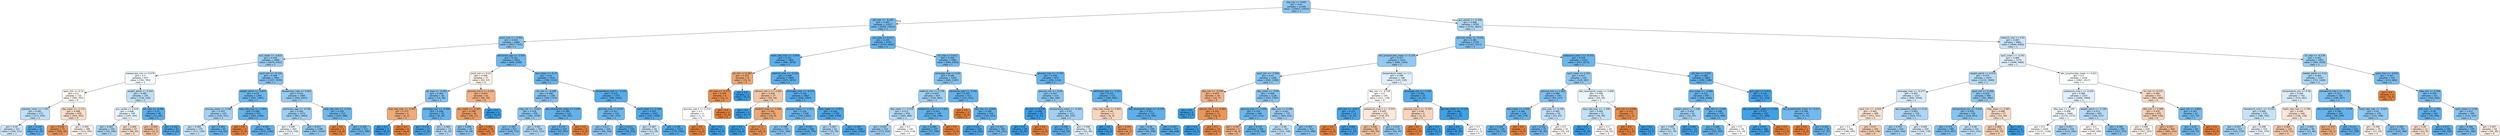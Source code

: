 digraph Tree {
node [shape=box, style="filled, rounded", color="black", fontname="helvetica"] ;
edge [fontname="helvetica"] ;
0 [label="sbp_min <= 0.047\ngini = 0.42\nsamples = 21186\nvalue = [10057, 23433]\nclass = 1", fillcolor="#8ec7f0"] ;
1 [label="ptt_max <= -0.249\ngini = 0.362\nsamples = 11477\nvalue = [4306, 13812]\nclass = 1", fillcolor="#77bced"] ;
0 -> 1 [labeldistance=2.5, labelangle=45, headlabel="True"] ;
2 [label="pco2_max <= -0.052\ngini = 0.403\nsamples = 6680\nvalue = [2927, 7531]\nclass = 1", fillcolor="#86c3ef"] ;
1 -> 2 ;
3 [label="bun_mean <= -0.615\ngini = 0.439\nsamples = 4068\nvalue = [2078, 4322]\nclass = 1", fillcolor="#98ccf2"] ;
2 -> 3 ;
4 [label="baseexcess_min <= 0.479\ngini = 0.5\nsamples = 977\nvalue = [741, 783]\nclass = 1", fillcolor="#f4fafe"] ;
3 -> 4 ;
5 [label="spo2_min <= 0.12\ngini = 0.5\nsamples = 732\nvalue = [585, 555]\nclass = 0", fillcolor="#fef9f5"] ;
4 -> 5 ;
6 [label="platelets_mean <= 1.765\ngini = 0.481\nsamples = 273\nvalue = [171, 254]\nclass = 1", fillcolor="#bedff7"] ;
5 -> 6 ;
7 [label="gini = 0.49\nsamples = 251\nvalue = [166, 221]\nclass = 1", fillcolor="#cee7f9"] ;
6 -> 7 ;
8 [label="gini = 0.229\nsamples = 22\nvalue = [5, 33]\nclass = 1", fillcolor="#57ace9"] ;
6 -> 8 ;
9 [label="sbp_mean <= -1.171\ngini = 0.488\nsamples = 459\nvalue = [414, 301]\nclass = 0", fillcolor="#f8ddc9"] ;
5 -> 9 ;
10 [label="gini = 0.238\nsamples = 71\nvalue = [100, 16]\nclass = 0", fillcolor="#e99559"] ;
9 -> 10 ;
11 [label="gini = 0.499\nsamples = 388\nvalue = [314, 285]\nclass = 0", fillcolor="#fdf3ed"] ;
9 -> 11 ;
12 [label="weight_admit <= 0.244\ngini = 0.482\nsamples = 245\nvalue = [156, 228]\nclass = 1", fillcolor="#c0e0f7"] ;
4 -> 12 ;
13 [label="gcs_verbal <= 0.618\ngini = 0.498\nsamples = 199\nvalue = [145, 164]\nclass = 1", fillcolor="#e8f4fc"] ;
12 -> 13 ;
14 [label="gini = 0.467\nsamples = 102\nvalue = [59, 100]\nclass = 1", fillcolor="#aed7f4"] ;
13 -> 14 ;
15 [label="gini = 0.489\nsamples = 97\nvalue = [86, 64]\nclass = 0", fillcolor="#f8dfcc"] ;
13 -> 15 ;
16 [label="inr_max <= -0.462\ngini = 0.25\nsamples = 46\nvalue = [11, 64]\nclass = 1", fillcolor="#5baee9"] ;
12 -> 16 ;
17 [label="gini = 0.444\nsamples = 4\nvalue = [4, 2]\nclass = 0", fillcolor="#f2c09c"] ;
16 -> 17 ;
18 [label="gini = 0.182\nsamples = 42\nvalue = [7, 62]\nclass = 1", fillcolor="#4fa8e8"] ;
16 -> 18 ;
19 [label="pco2_min <= -0.134\ngini = 0.398\nsamples = 3091\nvalue = [1337, 3539]\nclass = 1", fillcolor="#84c2ef"] ;
3 -> 19 ;
20 [label="weight_admit <= -0.837\ngini = 0.33\nsamples = 1206\nvalue = [391, 1487]\nclass = 1", fillcolor="#6db7ec"] ;
19 -> 20 ;
21 [label="glucose_mean <= 0.289\ngini = 0.455\nsamples = 235\nvalue = [130, 241]\nclass = 1", fillcolor="#a4d2f3"] ;
20 -> 21 ;
22 [label="gini = 0.485\nsamples = 170\nvalue = [111, 158]\nclass = 1", fillcolor="#c4e2f7"] ;
21 -> 22 ;
23 [label="gini = 0.303\nsamples = 65\nvalue = [19, 83]\nclass = 1", fillcolor="#66b3eb"] ;
21 -> 23 ;
24 [label="resp_rate_max <= -1.801\ngini = 0.286\nsamples = 971\nvalue = [261, 1246]\nclass = 1", fillcolor="#62b2ea"] ;
20 -> 24 ;
25 [label="gini = 0.0\nsamples = 3\nvalue = [7, 0]\nclass = 0", fillcolor="#e58139"] ;
24 -> 25 ;
26 [label="gini = 0.281\nsamples = 968\nvalue = [254, 1246]\nclass = 1", fillcolor="#61b1ea"] ;
24 -> 26 ;
27 [label="baseexcess_max <= 0.042\ngini = 0.432\nsamples = 1885\nvalue = [946, 2052]\nclass = 1", fillcolor="#94caf1"] ;
19 -> 27 ;
28 [label="admission_age <= -0.548\ngini = 0.446\nsamples = 1572\nvalue = [841, 1664]\nclass = 1", fillcolor="#9dcff2"] ;
27 -> 28 ;
29 [label="gini = 0.499\nsamples = 283\nvalue = [214, 230]\nclass = 1", fillcolor="#f1f8fd"] ;
28 -> 29 ;
30 [label="gini = 0.423\nsamples = 1289\nvalue = [627, 1434]\nclass = 1", fillcolor="#90c8f0"] ;
28 -> 30 ;
31 [label="resp_rate_min <= -2.712\ngini = 0.335\nsamples = 313\nvalue = [105, 388]\nclass = 1", fillcolor="#6fb8ec"] ;
27 -> 31 ;
32 [label="gini = 0.0\nsamples = 2\nvalue = [4, 0]\nclass = 0", fillcolor="#e58139"] ;
31 -> 32 ;
33 [label="gini = 0.328\nsamples = 311\nvalue = [101, 388]\nclass = 1", fillcolor="#6db7ec"] ;
31 -> 33 ;
34 [label="admission_age <= -2.035\ngini = 0.331\nsamples = 2612\nvalue = [849, 3209]\nclass = 1", fillcolor="#6db7ec"] ;
2 -> 34 ;
35 [label="pco2_min <= 0.12\ngini = 0.499\nsamples = 77\nvalue = [63, 57]\nclass = 0", fillcolor="#fdf3ec"] ;
34 -> 35 ;
36 [label="inr_max <= -0.462\ngini = 0.393\nsamples = 36\nvalue = [14, 38]\nclass = 1", fillcolor="#82c1ef"] ;
35 -> 36 ;
37 [label="resp_rate_max <= -0.597\ngini = 0.375\nsamples = 6\nvalue = [6, 2]\nclass = 0", fillcolor="#eeab7b"] ;
36 -> 37 ;
38 [label="gini = 0.0\nsamples = 1\nvalue = [0, 2]\nclass = 1", fillcolor="#399de5"] ;
37 -> 38 ;
39 [label="gini = 0.0\nsamples = 5\nvalue = [6, 0]\nclass = 0", fillcolor="#e58139"] ;
37 -> 39 ;
40 [label="aniongap_min <= -0.409\ngini = 0.298\nsamples = 30\nvalue = [8, 36]\nclass = 1", fillcolor="#65b3eb"] ;
36 -> 40 ;
41 [label="gini = 0.133\nsamples = 17\nvalue = [2, 26]\nclass = 1", fillcolor="#48a5e7"] ;
40 -> 41 ;
42 [label="gini = 0.469\nsamples = 13\nvalue = [6, 10]\nclass = 1", fillcolor="#b0d8f5"] ;
40 -> 42 ;
43 [label="glucose_min.2 <= 0.141\ngini = 0.403\nsamples = 41\nvalue = [49, 19]\nclass = 0", fillcolor="#efb286"] ;
35 -> 43 ;
44 [label="gcs_motor <= -0.307\ngini = 0.299\nsamples = 36\nvalue = [49, 11]\nclass = 0", fillcolor="#eb9d65"] ;
43 -> 44 ;
45 [label="gini = 0.408\nsamples = 10\nvalue = [4, 10]\nclass = 1", fillcolor="#88c4ef"] ;
44 -> 45 ;
46 [label="gini = 0.043\nsamples = 26\nvalue = [45, 1]\nclass = 0", fillcolor="#e6843d"] ;
44 -> 46 ;
47 [label="gini = 0.0\nsamples = 5\nvalue = [0, 8]\nclass = 1", fillcolor="#399de5"] ;
43 -> 47 ;
48 [label="bun_mean <= -0.37\ngini = 0.32\nsamples = 2535\nvalue = [786, 3152]\nclass = 1", fillcolor="#6ab5eb"] ;
34 -> 48 ;
49 [label="inr_min <= -0.099\ngini = 0.398\nsamples = 1180\nvalue = [498, 1319]\nclass = 1", fillcolor="#84c2ef"] ;
48 -> 49 ;
50 [label="mbp_min <= -0.003\ngini = 0.418\nsamples = 956\nvalue = [440, 1038]\nclass = 1", fillcolor="#8dc7f0"] ;
49 -> 50 ;
51 [label="gini = 0.383\nsamples = 627\nvalue = [249, 715]\nclass = 1", fillcolor="#7ebfee"] ;
50 -> 51 ;
52 [label="gini = 0.467\nsamples = 329\nvalue = [191, 323]\nclass = 1", fillcolor="#aed7f4"] ;
50 -> 52 ;
53 [label="abs_neutrophils_mean <= 3.235\ngini = 0.284\nsamples = 224\nvalue = [58, 281]\nclass = 1", fillcolor="#62b1ea"] ;
49 -> 53 ;
54 [label="gini = 0.274\nsamples = 222\nvalue = [55, 281]\nclass = 1", fillcolor="#60b0ea"] ;
53 -> 54 ;
55 [label="gini = 0.0\nsamples = 2\nvalue = [3, 0]\nclass = 0", fillcolor="#e58139"] ;
53 -> 55 ;
56 [label="temperature_max <= -0.542\ngini = 0.235\nsamples = 1355\nvalue = [288, 1833]\nclass = 1", fillcolor="#58ace9"] ;
48 -> 56 ;
57 [label="glucose_max <= 0.037\ngini = 0.327\nsamples = 314\nvalue = [97, 374]\nclass = 1", fillcolor="#6cb6ec"] ;
56 -> 57 ;
58 [label="gini = 0.412\nsamples = 164\nvalue = [69, 169]\nclass = 1", fillcolor="#8ac5f0"] ;
57 -> 58 ;
59 [label="gini = 0.211\nsamples = 150\nvalue = [28, 205]\nclass = 1", fillcolor="#54aae9"] ;
57 -> 59 ;
60 [label="spo2_mean <= -2.169\ngini = 0.205\nsamples = 1041\nvalue = [191, 1459]\nclass = 1", fillcolor="#53aae8"] ;
56 -> 60 ;
61 [label="gini = 0.487\nsamples = 18\nvalue = [13, 18]\nclass = 1", fillcolor="#c8e4f8"] ;
60 -> 61 ;
62 [label="gini = 0.196\nsamples = 1023\nvalue = [178, 1441]\nclass = 1", fillcolor="#51a9e8"] ;
60 -> 62 ;
63 [label="gcs_eyes <= 0.412\ngini = 0.295\nsamples = 4797\nvalue = [1379, 6281]\nclass = 1", fillcolor="#64b3eb"] ;
1 -> 63 ;
64 [label="heart_rate_max <= -2.054\ngini = 0.251\nsamples = 2902\nvalue = [685, 3978]\nclass = 1", fillcolor="#5baee9"] ;
63 -> 64 ;
65 [label="ph_min <= 0.382\ngini = 0.355\nsamples = 8\nvalue = [10, 3]\nclass = 0", fillcolor="#eda774"] ;
64 -> 65 ;
66 [label="inr_max <= -0.273\ngini = 0.165\nsamples = 6\nvalue = [10, 1]\nclass = 0", fillcolor="#e88e4d"] ;
65 -> 66 ;
67 [label="glucose_max.2 <= 0.374\ngini = 0.5\nsamples = 2\nvalue = [1, 1]\nclass = 0", fillcolor="#ffffff"] ;
66 -> 67 ;
68 [label="gini = 0.0\nsamples = 1\nvalue = [1, 0]\nclass = 0", fillcolor="#e58139"] ;
67 -> 68 ;
69 [label="gini = 0.0\nsamples = 1\nvalue = [0, 1]\nclass = 1", fillcolor="#399de5"] ;
67 -> 69 ;
70 [label="gini = 0.0\nsamples = 4\nvalue = [9, 0]\nclass = 0", fillcolor="#e58139"] ;
66 -> 70 ;
71 [label="gini = 0.0\nsamples = 2\nvalue = [0, 2]\nclass = 1", fillcolor="#399de5"] ;
65 -> 71 ;
72 [label="totalco2_max <= -3.118\ngini = 0.248\nsamples = 2894\nvalue = [675, 3975]\nclass = 1", fillcolor="#5baee9"] ;
64 -> 72 ;
73 [label="calcium_min.1 <= -2.405\ngini = 0.458\nsamples = 27\nvalue = [29, 16]\nclass = 0", fillcolor="#f3c7a6"] ;
72 -> 73 ;
74 [label="gini = 0.0\nsamples = 5\nvalue = [0, 7]\nclass = 1", fillcolor="#399de5"] ;
73 -> 74 ;
75 [label="totalco2_max <= -3.566\ngini = 0.361\nsamples = 22\nvalue = [29, 9]\nclass = 0", fillcolor="#eda876"] ;
73 -> 75 ;
76 [label="gini = 0.0\nsamples = 5\nvalue = [0, 6]\nclass = 1", fillcolor="#399de5"] ;
75 -> 76 ;
77 [label="gini = 0.17\nsamples = 17\nvalue = [29, 3]\nclass = 0", fillcolor="#e88e4d"] ;
75 -> 77 ;
78 [label="aniongap_max <= -0.373\ngini = 0.241\nsamples = 2867\nvalue = [646, 3959]\nclass = 1", fillcolor="#59ade9"] ;
72 -> 78 ;
79 [label="glucose_mean <= -0.317\ngini = 0.326\nsamples = 1109\nvalue = [350, 1360]\nclass = 1", fillcolor="#6cb6ec"] ;
78 -> 79 ;
80 [label="gini = 0.398\nsamples = 521\nvalue = [221, 584]\nclass = 1", fillcolor="#84c2ef"] ;
79 -> 80 ;
81 [label="gini = 0.244\nsamples = 588\nvalue = [129, 776]\nclass = 1", fillcolor="#5aade9"] ;
79 -> 81 ;
82 [label="spo2_mean <= -3.971\ngini = 0.184\nsamples = 1758\nvalue = [296, 2599]\nclass = 1", fillcolor="#50a8e8"] ;
78 -> 82 ;
83 [label="gini = 0.467\nsamples = 62\nvalue = [35, 59]\nclass = 1", fillcolor="#aed7f4"] ;
82 -> 83 ;
84 [label="gini = 0.169\nsamples = 1696\nvalue = [261, 2540]\nclass = 1", fillcolor="#4da7e8"] ;
82 -> 84 ;
85 [label="inr_max <= 0.012\ngini = 0.356\nsamples = 1895\nvalue = [694, 2303]\nclass = 1", fillcolor="#75bbed"] ;
63 -> 85 ;
86 [label="aniongap_max <= 0.02\ngini = 0.396\nsamples = 1020\nvalue = [444, 1187]\nclass = 1", fillcolor="#83c2ef"] ;
85 -> 86 ;
87 [label="totalco2_min <= 0.539\ngini = 0.444\nsamples = 607\nvalue = [329, 662]\nclass = 1", fillcolor="#9bcef2"] ;
86 -> 87 ;
88 [label="dbp_mean <= -0.019\ngini = 0.472\nsamples = 459\nvalue = [289, 468]\nclass = 1", fillcolor="#b3daf5"] ;
87 -> 88 ;
89 [label="gini = 0.443\nsamples = 314\nvalue = [175, 354]\nclass = 1", fillcolor="#9bcdf2"] ;
88 -> 89 ;
90 [label="gini = 0.5\nsamples = 145\nvalue = [114, 114]\nclass = 0", fillcolor="#ffffff"] ;
88 -> 90 ;
91 [label="potassium_max.1 <= 2.831\ngini = 0.283\nsamples = 148\nvalue = [40, 194]\nclass = 1", fillcolor="#62b1ea"] ;
87 -> 91 ;
92 [label="gini = 0.269\nsamples = 147\nvalue = [37, 194]\nclass = 1", fillcolor="#5fb0ea"] ;
91 -> 92 ;
93 [label="gini = 0.0\nsamples = 1\nvalue = [3, 0]\nclass = 0", fillcolor="#e58139"] ;
91 -> 93 ;
94 [label="admission_age <= -2.441\ngini = 0.295\nsamples = 413\nvalue = [115, 525]\nclass = 1", fillcolor="#64b2eb"] ;
86 -> 94 ;
95 [label="gini = 0.0\nsamples = 3\nvalue = [6, 0]\nclass = 0", fillcolor="#e58139"] ;
94 -> 95 ;
96 [label="sbp_min <= -0.834\ngini = 0.285\nsamples = 410\nvalue = [109, 525]\nclass = 1", fillcolor="#62b1ea"] ;
94 -> 96 ;
97 [label="gini = 0.131\nsamples = 129\nvalue = [14, 184]\nclass = 1", fillcolor="#48a4e7"] ;
96 -> 97 ;
98 [label="gini = 0.341\nsamples = 281\nvalue = [95, 341]\nclass = 1", fillcolor="#70b8ec"] ;
96 -> 98 ;
99 [label="glucose_max <= -0.743\ngini = 0.299\nsamples = 875\nvalue = [250, 1116]\nclass = 1", fillcolor="#65b3eb"] ;
85 -> 99 ;
100 [label="glucose_min <= -0.93\ngini = 0.407\nsamples = 152\nvalue = [66, 166]\nclass = 1", fillcolor="#88c4ef"] ;
99 -> 100 ;
101 [label="inr_min <= 6.549\ngini = 0.046\nsamples = 29\nvalue = [1, 41]\nclass = 1", fillcolor="#3e9fe6"] ;
100 -> 101 ;
102 [label="gini = 0.0\nsamples = 28\nvalue = [0, 41]\nclass = 1", fillcolor="#399de5"] ;
101 -> 102 ;
103 [label="gini = 0.0\nsamples = 1\nvalue = [1, 0]\nclass = 0", fillcolor="#e58139"] ;
101 -> 103 ;
104 [label="temperature_mean <= -0.302\ngini = 0.45\nsamples = 123\nvalue = [65, 125]\nclass = 1", fillcolor="#a0d0f3"] ;
100 -> 104 ;
105 [label="gini = 0.248\nsamples = 47\nvalue = [10, 59]\nclass = 1", fillcolor="#5baee9"] ;
104 -> 105 ;
106 [label="gini = 0.496\nsamples = 76\nvalue = [55, 66]\nclass = 1", fillcolor="#deeffb"] ;
104 -> 106 ;
107 [label="admission_age <= -2.452\ngini = 0.272\nsamples = 723\nvalue = [184, 950]\nclass = 1", fillcolor="#5fb0ea"] ;
99 -> 107 ;
108 [label="resp_rate_mean <= 0.665\ngini = 0.48\nsamples = 5\nvalue = [6, 4]\nclass = 0", fillcolor="#f6d5bd"] ;
107 -> 108 ;
109 [label="gini = 0.0\nsamples = 2\nvalue = [0, 3]\nclass = 1", fillcolor="#399de5"] ;
108 -> 109 ;
110 [label="gini = 0.245\nsamples = 3\nvalue = [6, 1]\nclass = 0", fillcolor="#e9965a"] ;
108 -> 110 ;
111 [label="abs_neutrophils_mean <= -0.178\ngini = 0.267\nsamples = 718\nvalue = [178, 946]\nclass = 1", fillcolor="#5eafea"] ;
107 -> 111 ;
112 [label="gini = 0.36\nsamples = 248\nvalue = [92, 298]\nclass = 1", fillcolor="#76bbed"] ;
111 -> 112 ;
113 [label="gini = 0.207\nsamples = 470\nvalue = [86, 648]\nclass = 1", fillcolor="#53aae8"] ;
111 -> 113 ;
114 [label="gcs_verbal <= -0.308\ngini = 0.468\nsamples = 9709\nvalue = [5751, 9621]\nclass = 1", fillcolor="#afd8f5"] ;
0 -> 114 [labeldistance=2.5, labelangle=-45, headlabel="False"] ;
115 [label="glucose_mean <= -0.141\ngini = 0.381\nsamples = 2728\nvalue = [1107, 3217]\nclass = 1", fillcolor="#7dbfee"] ;
114 -> 115 ;
116 [label="abs_lymphocytes_mean <= 0.129\ngini = 0.427\nsamples = 1414\nvalue = [690, 1544]\nclass = 1", fillcolor="#91c9f1"] ;
115 -> 116 ;
117 [label="spo2_min <= -3.599\ngini = 0.41\nsamples = 1246\nvalue = [565, 1394]\nclass = 1", fillcolor="#89c5f0"] ;
116 -> 117 ;
118 [label="dbp_min <= -0.539\ngini = 0.403\nsamples = 18\nvalue = [18, 7]\nclass = 0", fillcolor="#efb286"] ;
117 -> 118 ;
119 [label="gini = 0.0\nsamples = 3\nvalue = [0, 4]\nclass = 1", fillcolor="#399de5"] ;
118 -> 119 ;
120 [label="calcium_min.1 <= -0.463\ngini = 0.245\nsamples = 15\nvalue = [18, 3]\nclass = 0", fillcolor="#e9965a"] ;
118 -> 120 ;
121 [label="gini = 0.0\nsamples = 2\nvalue = [0, 2]\nclass = 1", fillcolor="#399de5"] ;
120 -> 121 ;
122 [label="gini = 0.1\nsamples = 13\nvalue = [18, 1]\nclass = 0", fillcolor="#e68844"] ;
120 -> 122 ;
123 [label="dbp_mean <= -0.09\ngini = 0.406\nsamples = 1228\nvalue = [547, 1387]\nclass = 1", fillcolor="#87c4ef"] ;
117 -> 123 ;
124 [label="glucose_max <= -1.059\ngini = 0.326\nsamples = 449\nvalue = [147, 571]\nclass = 1", fillcolor="#6cb6ec"] ;
123 -> 124 ;
125 [label="gini = 0.397\nsamples = 5\nvalue = [8, 3]\nclass = 0", fillcolor="#efb083"] ;
124 -> 125 ;
126 [label="gini = 0.316\nsamples = 444\nvalue = [139, 568]\nclass = 1", fillcolor="#69b5eb"] ;
124 -> 126 ;
127 [label="dbp_max <= 0.286\ngini = 0.441\nsamples = 779\nvalue = [400, 816]\nclass = 1", fillcolor="#9acdf2"] ;
123 -> 127 ;
128 [label="gini = 0.48\nsamples = 357\nvalue = [225, 336]\nclass = 1", fillcolor="#bedff6"] ;
127 -> 128 ;
129 [label="gini = 0.392\nsamples = 422\nvalue = [175, 480]\nclass = 1", fillcolor="#81c1ee"] ;
127 -> 129 ;
130 [label="temperature_mean <= 1.1\ngini = 0.496\nsamples = 168\nvalue = [125, 150]\nclass = 1", fillcolor="#deeffb"] ;
116 -> 130 ;
131 [label="dbp_min <= -0.539\ngini = 0.5\nsamples = 145\nvalue = [121, 119]\nclass = 0", fillcolor="#fffdfc"] ;
130 -> 131 ;
132 [label="po2_min <= -0.917\ngini = 0.153\nsamples = 14\nvalue = [2, 22]\nclass = 1", fillcolor="#4ba6e7"] ;
131 -> 132 ;
133 [label="gini = 0.0\nsamples = 1\nvalue = [1, 0]\nclass = 0", fillcolor="#e58139"] ;
132 -> 133 ;
134 [label="gini = 0.083\nsamples = 13\nvalue = [1, 22]\nclass = 1", fillcolor="#42a1e6"] ;
132 -> 134 ;
135 [label="potassium_max.1 <= -0.034\ngini = 0.495\nsamples = 131\nvalue = [119, 97]\nclass = 0", fillcolor="#fae8da"] ;
131 -> 135 ;
136 [label="gini = 0.446\nsamples = 90\nvalue = [99, 50]\nclass = 0", fillcolor="#f2c19d"] ;
135 -> 136 ;
137 [label="gini = 0.419\nsamples = 41\nvalue = [20, 47]\nclass = 1", fillcolor="#8dc7f0"] ;
135 -> 137 ;
138 [label="aniongap_min <= -1.242\ngini = 0.202\nsamples = 23\nvalue = [4, 31]\nclass = 1", fillcolor="#53aae8"] ;
130 -> 138 ;
139 [label="glucose_max.2 <= -0.325\ngini = 0.48\nsamples = 4\nvalue = [3, 2]\nclass = 0", fillcolor="#f6d5bd"] ;
138 -> 139 ;
140 [label="gini = 0.0\nsamples = 2\nvalue = [3, 0]\nclass = 0", fillcolor="#e58139"] ;
139 -> 140 ;
141 [label="gini = 0.0\nsamples = 2\nvalue = [0, 2]\nclass = 1", fillcolor="#399de5"] ;
139 -> 141 ;
142 [label="glucose_mean <= -0.173\ngini = 0.064\nsamples = 19\nvalue = [1, 29]\nclass = 1", fillcolor="#40a0e6"] ;
138 -> 142 ;
143 [label="gini = 0.0\nsamples = 17\nvalue = [0, 28]\nclass = 1", fillcolor="#399de5"] ;
142 -> 143 ;
144 [label="gini = 0.5\nsamples = 2\nvalue = [1, 1]\nclass = 0", fillcolor="#ffffff"] ;
142 -> 144 ;
145 [label="potassium_max.1 <= -0.751\ngini = 0.319\nsamples = 1314\nvalue = [417, 1673]\nclass = 1", fillcolor="#6ab5eb"] ;
115 -> 145 ;
146 [label="spo2_mean <= 1.101\ngini = 0.427\nsamples = 250\nvalue = [128, 287]\nclass = 1", fillcolor="#91c9f1"] ;
145 -> 146 ;
147 [label="glucose_min <= 1.003\ngini = 0.384\nsamples = 195\nvalue = [83, 237]\nclass = 1", fillcolor="#7ebfee"] ;
146 -> 147 ;
148 [label="bun_mean <= 2.435\ngini = 0.304\nsamples = 136\nvalue = [40, 174]\nclass = 1", fillcolor="#67b4eb"] ;
147 -> 148 ;
149 [label="gini = 0.284\nsamples = 134\nvalue = [36, 174]\nclass = 1", fillcolor="#62b1ea"] ;
148 -> 149 ;
150 [label="gini = 0.0\nsamples = 2\nvalue = [4, 0]\nclass = 0", fillcolor="#e58139"] ;
148 -> 150 ;
151 [label="po2_max <= -0.356\ngini = 0.482\nsamples = 59\nvalue = [43, 63]\nclass = 1", fillcolor="#c0e0f7"] ;
147 -> 151 ;
152 [label="gini = 0.332\nsamples = 22\nvalue = [8, 30]\nclass = 1", fillcolor="#6eb7ec"] ;
151 -> 152 ;
153 [label="gini = 0.5\nsamples = 37\nvalue = [35, 33]\nclass = 0", fillcolor="#fef8f4"] ;
151 -> 153 ;
154 [label="abs_neutrophils_mean <= 0.668\ngini = 0.499\nsamples = 55\nvalue = [45, 50]\nclass = 1", fillcolor="#ebf5fc"] ;
146 -> 154 ;
155 [label="resp_rate_max <= -1.296\ngini = 0.484\nsamples = 51\nvalue = [34, 49]\nclass = 1", fillcolor="#c2e1f7"] ;
154 -> 155 ;
156 [label="gini = 0.0\nsamples = 7\nvalue = [0, 16]\nclass = 1", fillcolor="#399de5"] ;
155 -> 156 ;
157 [label="gini = 0.5\nsamples = 44\nvalue = [34, 33]\nclass = 0", fillcolor="#fefbf9"] ;
155 -> 157 ;
158 [label="po2_min <= 0.936\ngini = 0.153\nsamples = 4\nvalue = [11, 1]\nclass = 0", fillcolor="#e78c4b"] ;
154 -> 158 ;
159 [label="gini = 0.0\nsamples = 3\nvalue = [11, 0]\nclass = 0", fillcolor="#e58139"] ;
158 -> 159 ;
160 [label="gini = 0.0\nsamples = 1\nvalue = [0, 1]\nclass = 1", fillcolor="#399de5"] ;
158 -> 160 ;
161 [label="ptt_min <= 0.055\ngini = 0.286\nsamples = 1064\nvalue = [289, 1386]\nclass = 1", fillcolor="#62b1ea"] ;
145 -> 161 ;
162 [label="bun_mean <= -0.688\ngini = 0.321\nsamples = 847\nvalue = [268, 1066]\nclass = 1", fillcolor="#6bb6ec"] ;
161 -> 162 ;
163 [label="weight_admit <= 1.248\ngini = 0.454\nsamples = 92\nvalue = [52, 97]\nclass = 1", fillcolor="#a3d2f3"] ;
162 -> 163 ;
164 [label="gini = 0.481\nsamples = 79\nvalue = [51, 76]\nclass = 1", fillcolor="#bedff6"] ;
163 -> 164 ;
165 [label="gini = 0.087\nsamples = 13\nvalue = [1, 21]\nclass = 1", fillcolor="#42a2e6"] ;
163 -> 165 ;
166 [label="mbp_min <= 2.059\ngini = 0.298\nsamples = 755\nvalue = [216, 969]\nclass = 1", fillcolor="#65b3eb"] ;
162 -> 166 ;
167 [label="gini = 0.288\nsamples = 735\nvalue = [202, 955]\nclass = 1", fillcolor="#63b2ea"] ;
166 -> 167 ;
168 [label="gini = 0.5\nsamples = 20\nvalue = [14, 14]\nclass = 0", fillcolor="#ffffff"] ;
166 -> 168 ;
169 [label="gcs_eyes <= 0.412\ngini = 0.116\nsamples = 217\nvalue = [21, 320]\nclass = 1", fillcolor="#46a3e7"] ;
161 -> 169 ;
170 [label="abs_eosinophils_mean <= 2.704\ngini = 0.077\nsamples = 187\nvalue = [12, 289]\nclass = 1", fillcolor="#41a1e6"] ;
169 -> 170 ;
171 [label="gini = 0.071\nsamples = 186\nvalue = [11, 289]\nclass = 1", fillcolor="#41a1e6"] ;
170 -> 171 ;
172 [label="gini = 0.0\nsamples = 1\nvalue = [1, 0]\nclass = 0", fillcolor="#e58139"] ;
170 -> 172 ;
173 [label="abs_lymphocytes_mean <= -0.217\ngini = 0.349\nsamples = 30\nvalue = [9, 31]\nclass = 1", fillcolor="#72b9ed"] ;
169 -> 173 ;
174 [label="gini = 0.0\nsamples = 1\nvalue = [2, 0]\nclass = 0", fillcolor="#e58139"] ;
173 -> 174 ;
175 [label="gini = 0.301\nsamples = 29\nvalue = [7, 31]\nclass = 1", fillcolor="#66b3eb"] ;
173 -> 175 ;
176 [label="totalco2_max <= 0.02\ngini = 0.487\nsamples = 6981\nvalue = [4644, 6404]\nclass = 1", fillcolor="#c9e4f8"] ;
114 -> 176 ;
177 [label="spo2_mean <= -0.291\ngini = 0.496\nsamples = 5179\nvalue = [3698, 4466]\nclass = 1", fillcolor="#ddeefb"] ;
176 -> 177 ;
178 [label="weight_admit <= 0.274\ngini = 0.475\nsamples = 2023\nvalue = [1231, 1949]\nclass = 1", fillcolor="#b6dbf5"] ;
177 -> 178 ;
179 [label="aniongap_max <= -0.177\ngini = 0.493\nsamples = 1217\nvalue = [840, 1058]\nclass = 1", fillcolor="#d6ebfa"] ;
178 -> 179 ;
180 [label="spo2_min <= -0.029\ngini = 0.492\nsamples = 489\nvalue = [411, 321]\nclass = 0", fillcolor="#f9e3d4"] ;
179 -> 180 ;
181 [label="gini = 0.5\nsamples = 246\nvalue = [186, 185]\nclass = 0", fillcolor="#fffefe"] ;
180 -> 181 ;
182 [label="gini = 0.47\nsamples = 243\nvalue = [225, 136]\nclass = 0", fillcolor="#f5cdb1"] ;
180 -> 182 ;
183 [label="abs_basophils_mean <= 0.16\ngini = 0.465\nsamples = 728\nvalue = [429, 737]\nclass = 1", fillcolor="#acd6f4"] ;
179 -> 183 ;
184 [label="gini = 0.447\nsamples = 524\nvalue = [285, 559]\nclass = 1", fillcolor="#9ecff2"] ;
183 -> 184 ;
185 [label="gini = 0.494\nsamples = 204\nvalue = [144, 178]\nclass = 1", fillcolor="#d9ecfa"] ;
183 -> 185 ;
186 [label="spo2_min <= 0.268\ngini = 0.424\nsamples = 806\nvalue = [391, 891]\nclass = 1", fillcolor="#90c8f0"] ;
178 -> 186 ;
187 [label="temperature_min <= 0.635\ngini = 0.406\nsamples = 749\nvalue = [336, 851]\nclass = 1", fillcolor="#87c4ef"] ;
186 -> 187 ;
188 [label="gini = 0.376\nsamples = 588\nvalue = [233, 697]\nclass = 1", fillcolor="#7bbeee"] ;
187 -> 188 ;
189 [label="gini = 0.48\nsamples = 161\nvalue = [103, 154]\nclass = 1", fillcolor="#bddff6"] ;
187 -> 189 ;
190 [label="mbp_mean <= 2.485\ngini = 0.488\nsamples = 57\nvalue = [55, 40]\nclass = 0", fillcolor="#f8ddc9"] ;
186 -> 190 ;
191 [label="gini = 0.469\nsamples = 53\nvalue = [55, 33]\nclass = 0", fillcolor="#f5cdb0"] ;
190 -> 191 ;
192 [label="gini = 0.0\nsamples = 4\nvalue = [0, 7]\nclass = 1", fillcolor="#399de5"] ;
190 -> 192 ;
193 [label="abs_lymphocytes_mean <= 0.021\ngini = 0.5\nsamples = 3156\nvalue = [2467, 2517]\nclass = 1", fillcolor="#fbfdfe"] ;
177 -> 193 ;
194 [label="potassium_max.1 <= 0.205\ngini = 0.496\nsamples = 2225\nvalue = [1606, 1909]\nclass = 1", fillcolor="#e0effb"] ;
193 -> 194 ;
195 [label="dbp_max <= 1.149\ngini = 0.499\nsamples = 1660\nvalue = [1270, 1372]\nclass = 1", fillcolor="#f0f8fd"] ;
194 -> 195 ;
196 [label="gini = 0.5\nsamples = 1428\nvalue = [1137, 1128]\nclass = 0", fillcolor="#fffefd"] ;
195 -> 196 ;
197 [label="gini = 0.457\nsamples = 232\nvalue = [133, 244]\nclass = 1", fillcolor="#a5d2f3"] ;
195 -> 197 ;
198 [label="weight_admit <= -0.184\ngini = 0.473\nsamples = 565\nvalue = [336, 537]\nclass = 1", fillcolor="#b5daf5"] ;
194 -> 198 ;
199 [label="gini = 0.5\nsamples = 271\nvalue = [209, 200]\nclass = 0", fillcolor="#fefaf6"] ;
198 -> 199 ;
200 [label="gini = 0.398\nsamples = 294\nvalue = [127, 337]\nclass = 1", fillcolor="#84c2ef"] ;
198 -> 200 ;
201 [label="inr_min <= 0.255\ngini = 0.485\nsamples = 931\nvalue = [861, 608]\nclass = 0", fillcolor="#f7dac5"] ;
193 -> 201 ;
202 [label="dbp_min <= 0.589\ngini = 0.476\nsamples = 870\nvalue = [838, 536]\nclass = 0", fillcolor="#f6d2b8"] ;
201 -> 202 ;
203 [label="gini = 0.499\nsamples = 430\nvalue = [357, 323]\nclass = 0", fillcolor="#fdf3ec"] ;
202 -> 203 ;
204 [label="gini = 0.425\nsamples = 440\nvalue = [481, 213]\nclass = 0", fillcolor="#f1b991"] ;
202 -> 204 ;
205 [label="spo2_min <= 0.863\ngini = 0.367\nsamples = 61\nvalue = [23, 72]\nclass = 1", fillcolor="#78bced"] ;
201 -> 205 ;
206 [label="gini = 0.33\nsamples = 59\nvalue = [19, 72]\nclass = 1", fillcolor="#6db7ec"] ;
205 -> 206 ;
207 [label="gini = 0.0\nsamples = 2\nvalue = [4, 0]\nclass = 0", fillcolor="#e58139"] ;
205 -> 207 ;
208 [label="inr_max <= -0.178\ngini = 0.441\nsamples = 1802\nvalue = [946, 1938]\nclass = 1", fillcolor="#9acdf2"] ;
176 -> 208 ;
209 [label="weight_admit <= 0.22\ngini = 0.464\nsamples = 1247\nvalue = [732, 1269]\nclass = 1", fillcolor="#abd6f4"] ;
208 -> 209 ;
210 [label="temperature_min <= 0.56\ngini = 0.494\nsamples = 742\nvalue = [534, 662]\nclass = 1", fillcolor="#d9ecfa"] ;
209 -> 210 ;
211 [label="hematocrit_max.1 <= -0.152\ngini = 0.486\nsamples = 576\nvalue = [386, 544]\nclass = 1", fillcolor="#c5e3f7"] ;
210 -> 211 ;
212 [label="gini = 0.453\nsamples = 257\nvalue = [145, 274]\nclass = 1", fillcolor="#a2d1f3"] ;
211 -> 212 ;
213 [label="gini = 0.498\nsamples = 319\nvalue = [241, 270]\nclass = 1", fillcolor="#eaf4fc"] ;
211 -> 213 ;
214 [label="heart_rate_max <= 0.789\ngini = 0.494\nsamples = 166\nvalue = [148, 118]\nclass = 0", fillcolor="#fae5d7"] ;
210 -> 214 ;
215 [label="gini = 0.464\nsamples = 120\nvalue = [125, 72]\nclass = 0", fillcolor="#f4caab"] ;
214 -> 215 ;
216 [label="gini = 0.444\nsamples = 46\nvalue = [23, 46]\nclass = 1", fillcolor="#9ccef2"] ;
214 -> 216 ;
217 [label="hematocrit_max.1 <= 0.106\ngini = 0.371\nsamples = 505\nvalue = [198, 607]\nclass = 1", fillcolor="#7abded"] ;
209 -> 217 ;
218 [label="abs_monocytes_mean <= -0.578\ngini = 0.296\nsamples = 229\nvalue = [66, 299]\nclass = 1", fillcolor="#65b3eb"] ;
217 -> 218 ;
219 [label="gini = 0.375\nsamples = 7\nvalue = [9, 3]\nclass = 0", fillcolor="#eeab7b"] ;
218 -> 219 ;
220 [label="gini = 0.271\nsamples = 222\nvalue = [57, 296]\nclass = 1", fillcolor="#5fb0ea"] ;
218 -> 220 ;
221 [label="heart_rate_max <= -0.927\ngini = 0.42\nsamples = 276\nvalue = [132, 308]\nclass = 1", fillcolor="#8ec7f0"] ;
217 -> 221 ;
222 [label="gini = 0.498\nsamples = 34\nvalue = [27, 24]\nclass = 0", fillcolor="#fcf1e9"] ;
221 -> 222 ;
223 [label="gini = 0.394\nsamples = 242\nvalue = [105, 284]\nclass = 1", fillcolor="#82c1ef"] ;
221 -> 223 ;
224 [label="spo2_max <= -4.025\ngini = 0.367\nsamples = 555\nvalue = [214, 669]\nclass = 1", fillcolor="#78bced"] ;
208 -> 224 ;
225 [label="gini = 0.0\nsamples = 4\nvalue = [9, 0]\nclass = 0", fillcolor="#e58139"] ;
224 -> 225 ;
226 [label="mbp_min <= 0.308\ngini = 0.359\nsamples = 551\nvalue = [205, 669]\nclass = 1", fillcolor="#76bbed"] ;
224 -> 226 ;
227 [label="po2_max <= -1.355\ngini = 0.28\nsamples = 262\nvalue = [70, 345]\nclass = 1", fillcolor="#61b1ea"] ;
226 -> 227 ;
228 [label="gini = 0.49\nsamples = 13\nvalue = [12, 9]\nclass = 0", fillcolor="#f8e0ce"] ;
227 -> 228 ;
229 [label="gini = 0.251\nsamples = 249\nvalue = [58, 336]\nclass = 1", fillcolor="#5baee9"] ;
227 -> 229 ;
230 [label="spo2_mean <= 0.58\ngini = 0.415\nsamples = 289\nvalue = [135, 324]\nclass = 1", fillcolor="#8bc6f0"] ;
226 -> 230 ;
231 [label="gini = 0.366\nsamples = 239\nvalue = [91, 286]\nclass = 1", fillcolor="#78bced"] ;
230 -> 231 ;
232 [label="gini = 0.497\nsamples = 50\nvalue = [44, 38]\nclass = 0", fillcolor="#fbeee4"] ;
230 -> 232 ;
}